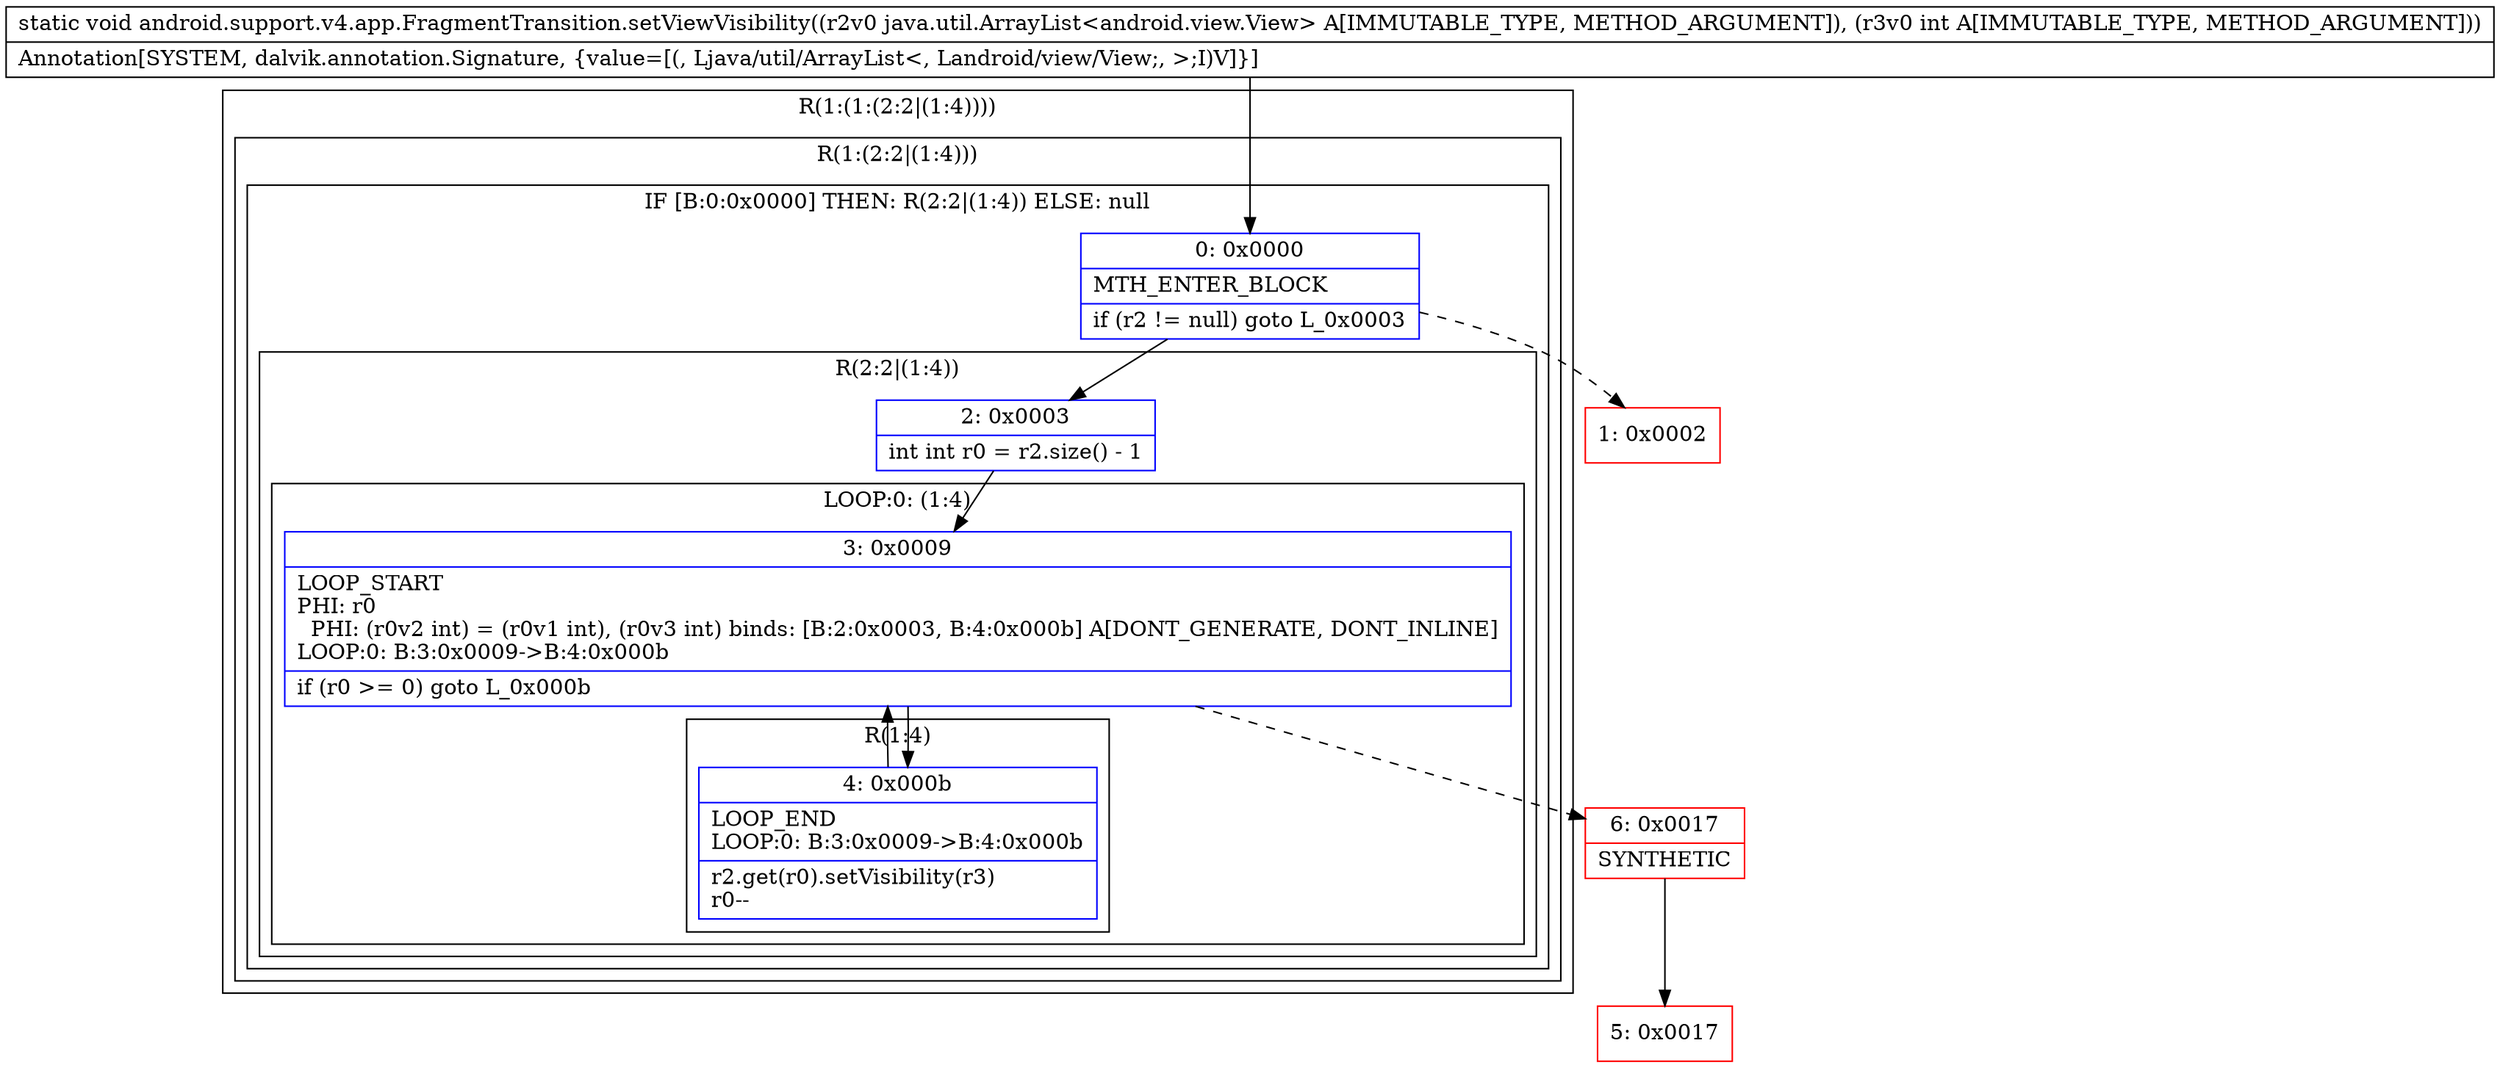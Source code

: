 digraph "CFG forandroid.support.v4.app.FragmentTransition.setViewVisibility(Ljava\/util\/ArrayList;I)V" {
subgraph cluster_Region_1495055250 {
label = "R(1:(1:(2:2|(1:4))))";
node [shape=record,color=blue];
subgraph cluster_Region_736068625 {
label = "R(1:(2:2|(1:4)))";
node [shape=record,color=blue];
subgraph cluster_IfRegion_1911441627 {
label = "IF [B:0:0x0000] THEN: R(2:2|(1:4)) ELSE: null";
node [shape=record,color=blue];
Node_0 [shape=record,label="{0\:\ 0x0000|MTH_ENTER_BLOCK\l|if (r2 != null) goto L_0x0003\l}"];
subgraph cluster_Region_57925094 {
label = "R(2:2|(1:4))";
node [shape=record,color=blue];
Node_2 [shape=record,label="{2\:\ 0x0003|int int r0 = r2.size() \- 1\l}"];
subgraph cluster_LoopRegion_2001712742 {
label = "LOOP:0: (1:4)";
node [shape=record,color=blue];
Node_3 [shape=record,label="{3\:\ 0x0009|LOOP_START\lPHI: r0 \l  PHI: (r0v2 int) = (r0v1 int), (r0v3 int) binds: [B:2:0x0003, B:4:0x000b] A[DONT_GENERATE, DONT_INLINE]\lLOOP:0: B:3:0x0009\-\>B:4:0x000b\l|if (r0 \>= 0) goto L_0x000b\l}"];
subgraph cluster_Region_299417689 {
label = "R(1:4)";
node [shape=record,color=blue];
Node_4 [shape=record,label="{4\:\ 0x000b|LOOP_END\lLOOP:0: B:3:0x0009\-\>B:4:0x000b\l|r2.get(r0).setVisibility(r3)\lr0\-\-\l}"];
}
}
}
}
}
}
Node_1 [shape=record,color=red,label="{1\:\ 0x0002}"];
Node_5 [shape=record,color=red,label="{5\:\ 0x0017}"];
Node_6 [shape=record,color=red,label="{6\:\ 0x0017|SYNTHETIC\l}"];
MethodNode[shape=record,label="{static void android.support.v4.app.FragmentTransition.setViewVisibility((r2v0 java.util.ArrayList\<android.view.View\> A[IMMUTABLE_TYPE, METHOD_ARGUMENT]), (r3v0 int A[IMMUTABLE_TYPE, METHOD_ARGUMENT]))  | Annotation[SYSTEM, dalvik.annotation.Signature, \{value=[(, Ljava\/util\/ArrayList\<, Landroid\/view\/View;, \>;I)V]\}]\l}"];
MethodNode -> Node_0;
Node_0 -> Node_1[style=dashed];
Node_0 -> Node_2;
Node_2 -> Node_3;
Node_3 -> Node_4;
Node_3 -> Node_6[style=dashed];
Node_4 -> Node_3;
Node_6 -> Node_5;
}

